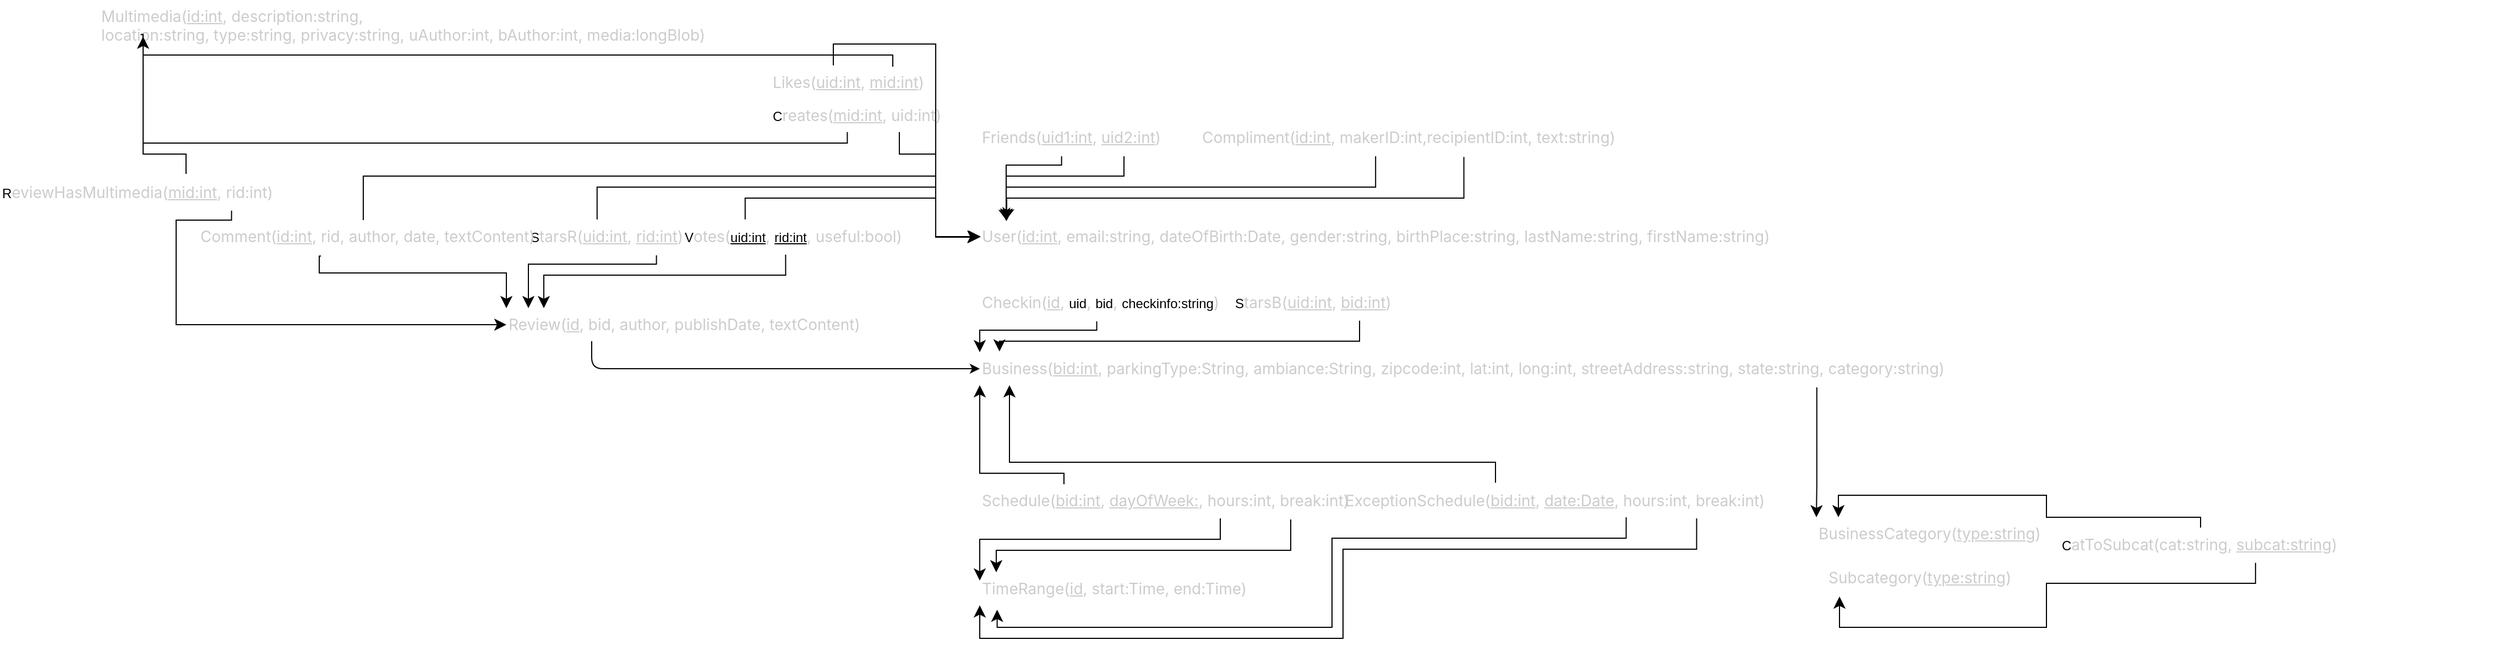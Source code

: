 <mxfile>
    <diagram name="Page-1" id="iPtElRWPh3RuLjCkUGT1">
        <mxGraphModel dx="1250" dy="1292" grid="1" gridSize="10" guides="1" tooltips="1" connect="1" arrows="1" fold="1" page="1" pageScale="1" pageWidth="850" pageHeight="1100" math="0" shadow="0">
            <root>
                <mxCell id="0"/>
                <mxCell id="1" parent="0"/>
                <mxCell id="278" value="&lt;div style=&quot;&quot;&gt;&lt;span style=&quot;background-color: initial; color: rgb(204, 204, 204); font-family: -apple-system, BlinkMacSystemFont, &amp;quot;Segoe WPC&amp;quot;, &amp;quot;Segoe UI&amp;quot;, system-ui, Ubuntu, &amp;quot;Droid Sans&amp;quot;, sans-serif; font-size: 14px;&quot;&gt;Compliment(&lt;/span&gt;&lt;u style=&quot;background-color: initial; color: rgb(204, 204, 204); font-family: -apple-system, BlinkMacSystemFont, &amp;quot;Segoe WPC&amp;quot;, &amp;quot;Segoe UI&amp;quot;, system-ui, Ubuntu, &amp;quot;Droid Sans&amp;quot;, sans-serif; font-size: 14px;&quot;&gt;id:int&lt;/u&gt;&lt;span style=&quot;background-color: initial; color: rgb(204, 204, 204); font-family: -apple-system, BlinkMacSystemFont, &amp;quot;Segoe WPC&amp;quot;, &amp;quot;Segoe UI&amp;quot;, system-ui, Ubuntu, &amp;quot;Droid Sans&amp;quot;, sans-serif; font-size: 14px;&quot;&gt;,&amp;nbsp;makerID:int,recipientID:int,&amp;nbsp;text:string)&lt;/span&gt;&lt;/div&gt;" style="text;html=1;align=left;verticalAlign=middle;resizable=0;points=[];autosize=1;strokeColor=none;fillColor=none;" parent="1" vertex="1">
                    <mxGeometry x="280" width="380" height="30" as="geometry"/>
                </mxCell>
                <mxCell id="282" value="&lt;span style=&quot;color: rgb(204, 204, 204); font-family: -apple-system, BlinkMacSystemFont, &amp;quot;Segoe WPC&amp;quot;, &amp;quot;Segoe UI&amp;quot;, system-ui, Ubuntu, &amp;quot;Droid Sans&amp;quot;, sans-serif; font-size: 14px;&quot;&gt;Friends(&lt;/span&gt;&lt;u style=&quot;color: rgb(204, 204, 204); font-family: -apple-system, BlinkMacSystemFont, &amp;quot;Segoe WPC&amp;quot;, &amp;quot;Segoe UI&amp;quot;, system-ui, Ubuntu, &amp;quot;Droid Sans&amp;quot;, sans-serif; font-size: 14px;&quot;&gt;uid1:int&lt;/u&gt;&lt;span style=&quot;color: rgb(204, 204, 204); font-family: -apple-system, BlinkMacSystemFont, &amp;quot;Segoe WPC&amp;quot;, &amp;quot;Segoe UI&amp;quot;, system-ui, Ubuntu, &amp;quot;Droid Sans&amp;quot;, sans-serif; font-size: 14px;&quot;&gt;,&amp;nbsp;&lt;/span&gt;&lt;u style=&quot;color: rgb(204, 204, 204); font-family: -apple-system, BlinkMacSystemFont, &amp;quot;Segoe WPC&amp;quot;, &amp;quot;Segoe UI&amp;quot;, system-ui, Ubuntu, &amp;quot;Droid Sans&amp;quot;, sans-serif; font-size: 14px;&quot;&gt;uid2:int&lt;/u&gt;&lt;span style=&quot;color: rgb(204, 204, 204); font-family: -apple-system, BlinkMacSystemFont, &amp;quot;Segoe WPC&amp;quot;, &amp;quot;Segoe UI&amp;quot;, system-ui, Ubuntu, &amp;quot;Droid Sans&amp;quot;, sans-serif; font-size: 14px;&quot;&gt;)&lt;/span&gt;" style="text;html=1;align=left;verticalAlign=middle;resizable=0;points=[];autosize=1;strokeColor=none;fillColor=none;" vertex="1" parent="1">
                    <mxGeometry x="80" width="180" height="30" as="geometry"/>
                </mxCell>
                <mxCell id="283" value="C&lt;span style=&quot;color: rgb(204, 204, 204); font-family: -apple-system, BlinkMacSystemFont, &amp;quot;Segoe WPC&amp;quot;, &amp;quot;Segoe UI&amp;quot;, system-ui, Ubuntu, &amp;quot;Droid Sans&amp;quot;, sans-serif; font-size: 14px;&quot;&gt;reates(&lt;/span&gt;&lt;u style=&quot;color: rgb(204, 204, 204); font-family: -apple-system, BlinkMacSystemFont, &amp;quot;Segoe WPC&amp;quot;, &amp;quot;Segoe UI&amp;quot;, system-ui, Ubuntu, &amp;quot;Droid Sans&amp;quot;, sans-serif; font-size: 14px;&quot;&gt;mid:int&lt;/u&gt;&lt;span style=&quot;color: rgb(204, 204, 204); font-family: -apple-system, BlinkMacSystemFont, &amp;quot;Segoe WPC&amp;quot;, &amp;quot;Segoe UI&amp;quot;, system-ui, Ubuntu, &amp;quot;Droid Sans&amp;quot;, sans-serif; font-size: 14px;&quot;&gt;,&amp;nbsp;uid:int)&lt;/span&gt;" style="text;html=1;align=left;verticalAlign=middle;resizable=0;points=[];autosize=1;strokeColor=none;fillColor=none;" vertex="1" parent="1">
                    <mxGeometry x="-110" y="-20" width="170" height="30" as="geometry"/>
                </mxCell>
                <mxCell id="284" value="C&lt;span style=&quot;color: rgb(204, 204, 204); font-family: -apple-system, BlinkMacSystemFont, &amp;quot;Segoe WPC&amp;quot;, &amp;quot;Segoe UI&amp;quot;, system-ui, Ubuntu, &amp;quot;Droid Sans&amp;quot;, sans-serif; font-size: 14px;&quot;&gt;atToSubcat(cat:string,&amp;nbsp;&lt;/span&gt;&lt;u style=&quot;color: rgb(204, 204, 204); font-family: -apple-system, BlinkMacSystemFont, &amp;quot;Segoe WPC&amp;quot;, &amp;quot;Segoe UI&amp;quot;, system-ui, Ubuntu, &amp;quot;Droid Sans&amp;quot;, sans-serif; font-size: 14px;&quot;&gt;subcat:string&lt;/u&gt;&lt;span style=&quot;color: rgb(204, 204, 204); font-family: -apple-system, BlinkMacSystemFont, &amp;quot;Segoe WPC&amp;quot;, &amp;quot;Segoe UI&amp;quot;, system-ui, Ubuntu, &amp;quot;Droid Sans&amp;quot;, sans-serif; font-size: 14px;&quot;&gt;)&lt;br&gt;&lt;/span&gt;" style="text;html=1;align=left;verticalAlign=middle;resizable=0;points=[];autosize=1;strokeColor=none;fillColor=none;" vertex="1" parent="1">
                    <mxGeometry x="1061" y="370" width="260" height="30" as="geometry"/>
                </mxCell>
                <mxCell id="285" value="S&lt;span style=&quot;color: rgb(204, 204, 204); font-family: -apple-system, BlinkMacSystemFont, &amp;quot;Segoe WPC&amp;quot;, &amp;quot;Segoe UI&amp;quot;, system-ui, Ubuntu, &amp;quot;Droid Sans&amp;quot;, sans-serif; font-size: 14px;&quot;&gt;tarsB(&lt;/span&gt;&lt;u style=&quot;color: rgb(204, 204, 204); font-family: -apple-system, BlinkMacSystemFont, &amp;quot;Segoe WPC&amp;quot;, &amp;quot;Segoe UI&amp;quot;, system-ui, Ubuntu, &amp;quot;Droid Sans&amp;quot;, sans-serif; font-size: 14px;&quot;&gt;uid:int&lt;/u&gt;&lt;span style=&quot;color: rgb(204, 204, 204); font-family: -apple-system, BlinkMacSystemFont, &amp;quot;Segoe WPC&amp;quot;, &amp;quot;Segoe UI&amp;quot;, system-ui, Ubuntu, &amp;quot;Droid Sans&amp;quot;, sans-serif; font-size: 14px;&quot;&gt;,&amp;nbsp;&lt;/span&gt;&lt;u style=&quot;color: rgb(204, 204, 204); font-family: -apple-system, BlinkMacSystemFont, &amp;quot;Segoe WPC&amp;quot;, &amp;quot;Segoe UI&amp;quot;, system-ui, Ubuntu, &amp;quot;Droid Sans&amp;quot;, sans-serif; font-size: 14px;&quot;&gt;bid:int&lt;/u&gt;&lt;span style=&quot;color: rgb(204, 204, 204); font-family: -apple-system, BlinkMacSystemFont, &amp;quot;Segoe WPC&amp;quot;, &amp;quot;Segoe UI&amp;quot;, system-ui, Ubuntu, &amp;quot;Droid Sans&amp;quot;, sans-serif; font-size: 14px;&quot;&gt;)&lt;/span&gt;" style="text;html=1;align=left;verticalAlign=middle;resizable=0;points=[];autosize=1;strokeColor=none;fillColor=none;" vertex="1" parent="1">
                    <mxGeometry x="310" y="150" width="160" height="30" as="geometry"/>
                </mxCell>
                <mxCell id="287" value="S&lt;span style=&quot;color: rgb(204, 204, 204); font-family: -apple-system, BlinkMacSystemFont, &amp;quot;Segoe WPC&amp;quot;, &amp;quot;Segoe UI&amp;quot;, system-ui, Ubuntu, &amp;quot;Droid Sans&amp;quot;, sans-serif; font-size: 14px;&quot;&gt;tarsR(&lt;/span&gt;&lt;u style=&quot;color: rgb(204, 204, 204); font-family: -apple-system, BlinkMacSystemFont, &amp;quot;Segoe WPC&amp;quot;, &amp;quot;Segoe UI&amp;quot;, system-ui, Ubuntu, &amp;quot;Droid Sans&amp;quot;, sans-serif; font-size: 14px;&quot;&gt;uid:int&lt;/u&gt;&lt;span style=&quot;color: rgb(204, 204, 204); font-family: -apple-system, BlinkMacSystemFont, &amp;quot;Segoe WPC&amp;quot;, &amp;quot;Segoe UI&amp;quot;, system-ui, Ubuntu, &amp;quot;Droid Sans&amp;quot;, sans-serif; font-size: 14px;&quot;&gt;,&amp;nbsp;&lt;/span&gt;&lt;u style=&quot;color: rgb(204, 204, 204); font-family: -apple-system, BlinkMacSystemFont, &amp;quot;Segoe WPC&amp;quot;, &amp;quot;Segoe UI&amp;quot;, system-ui, Ubuntu, &amp;quot;Droid Sans&amp;quot;, sans-serif; font-size: 14px;&quot;&gt;rid:int&lt;/u&gt;&lt;span style=&quot;color: rgb(204, 204, 204); font-family: -apple-system, BlinkMacSystemFont, &amp;quot;Segoe WPC&amp;quot;, &amp;quot;Segoe UI&amp;quot;, system-ui, Ubuntu, &amp;quot;Droid Sans&amp;quot;, sans-serif; font-size: 14px;&quot;&gt;)&lt;/span&gt;" style="text;html=1;align=left;verticalAlign=middle;resizable=0;points=[];autosize=1;strokeColor=none;fillColor=none;" vertex="1" parent="1">
                    <mxGeometry x="-330" y="90" width="160" height="30" as="geometry"/>
                </mxCell>
                <mxCell id="288" value="&lt;span style=&quot;color: rgb(204, 204, 204); font-family: -apple-system, BlinkMacSystemFont, &amp;quot;Segoe WPC&amp;quot;, &amp;quot;Segoe UI&amp;quot;, system-ui, Ubuntu, &amp;quot;Droid Sans&amp;quot;, sans-serif; font-size: 14px;&quot;&gt;Likes(&lt;/span&gt;&lt;u style=&quot;color: rgb(204, 204, 204); font-family: -apple-system, BlinkMacSystemFont, &amp;quot;Segoe WPC&amp;quot;, &amp;quot;Segoe UI&amp;quot;, system-ui, Ubuntu, &amp;quot;Droid Sans&amp;quot;, sans-serif; font-size: 14px;&quot;&gt;uid:int&lt;/u&gt;&lt;span style=&quot;color: rgb(204, 204, 204); font-family: -apple-system, BlinkMacSystemFont, &amp;quot;Segoe WPC&amp;quot;, &amp;quot;Segoe UI&amp;quot;, system-ui, Ubuntu, &amp;quot;Droid Sans&amp;quot;, sans-serif; font-size: 14px;&quot;&gt;,&amp;nbsp;&lt;/span&gt;&lt;u style=&quot;color: rgb(204, 204, 204); font-family: -apple-system, BlinkMacSystemFont, &amp;quot;Segoe WPC&amp;quot;, &amp;quot;Segoe UI&amp;quot;, system-ui, Ubuntu, &amp;quot;Droid Sans&amp;quot;, sans-serif; font-size: 14px;&quot;&gt;mid:int&lt;/u&gt;&lt;span style=&quot;color: rgb(204, 204, 204); font-family: -apple-system, BlinkMacSystemFont, &amp;quot;Segoe WPC&amp;quot;, &amp;quot;Segoe UI&amp;quot;, system-ui, Ubuntu, &amp;quot;Droid Sans&amp;quot;, sans-serif; font-size: 14px;&quot;&gt;)&lt;/span&gt;" style="text;html=1;align=left;verticalAlign=middle;resizable=0;points=[];autosize=1;strokeColor=none;fillColor=none;" vertex="1" parent="1">
                    <mxGeometry x="-110" y="-50" width="150" height="30" as="geometry"/>
                </mxCell>
                <mxCell id="291" value="R&lt;span style=&quot;color: rgb(204, 204, 204); font-family: -apple-system, BlinkMacSystemFont, &amp;quot;Segoe WPC&amp;quot;, &amp;quot;Segoe UI&amp;quot;, system-ui, Ubuntu, &amp;quot;Droid Sans&amp;quot;, sans-serif; font-size: 14px;&quot;&gt;eviewHasMultimedia(&lt;/span&gt;&lt;u style=&quot;color: rgb(204, 204, 204); font-family: -apple-system, BlinkMacSystemFont, &amp;quot;Segoe WPC&amp;quot;, &amp;quot;Segoe UI&amp;quot;, system-ui, Ubuntu, &amp;quot;Droid Sans&amp;quot;, sans-serif; font-size: 14px;&quot;&gt;mid:int&lt;/u&gt;&lt;span style=&quot;color: rgb(204, 204, 204); font-family: -apple-system, BlinkMacSystemFont, &amp;quot;Segoe WPC&amp;quot;, &amp;quot;Segoe UI&amp;quot;, system-ui, Ubuntu, &amp;quot;Droid Sans&amp;quot;, sans-serif; font-size: 14px;&quot;&gt;,&amp;nbsp;rid:int)&lt;/span&gt;" style="text;html=1;align=left;verticalAlign=middle;resizable=0;points=[];autosize=1;strokeColor=none;fillColor=none;" vertex="1" parent="1">
                    <mxGeometry x="-810" y="50" width="260" height="30" as="geometry"/>
                </mxCell>
                <mxCell id="292" value="&lt;span style=&quot;color: rgb(204, 204, 204); font-family: -apple-system, BlinkMacSystemFont, &amp;quot;Segoe WPC&amp;quot;, &amp;quot;Segoe UI&amp;quot;, system-ui, Ubuntu, &amp;quot;Droid Sans&amp;quot;, sans-serif; font-size: 14px;&quot;&gt;Checkin(&lt;/span&gt;&lt;u style=&quot;color: rgb(204, 204, 204); font-family: -apple-system, BlinkMacSystemFont, &amp;quot;Segoe WPC&amp;quot;, &amp;quot;Segoe UI&amp;quot;, system-ui, Ubuntu, &amp;quot;Droid Sans&amp;quot;, sans-serif; font-size: 14px;&quot;&gt;id&lt;/u&gt;&lt;span style=&quot;color: rgb(204, 204, 204); font-family: -apple-system, BlinkMacSystemFont, &amp;quot;Segoe WPC&amp;quot;, &amp;quot;Segoe UI&amp;quot;, system-ui, Ubuntu, &amp;quot;Droid Sans&amp;quot;, sans-serif; font-size: 14px;&quot;&gt;,&amp;nbsp;&lt;/span&gt;uid&lt;span style=&quot;color: rgb(204, 204, 204); font-family: -apple-system, BlinkMacSystemFont, &amp;quot;Segoe WPC&amp;quot;, &amp;quot;Segoe UI&amp;quot;, system-ui, Ubuntu, &amp;quot;Droid Sans&amp;quot;, sans-serif; font-size: 14px;&quot;&gt;,&amp;nbsp;&lt;/span&gt;bid&lt;span style=&quot;color: rgb(204, 204, 204); font-family: -apple-system, BlinkMacSystemFont, &amp;quot;Segoe WPC&amp;quot;, &amp;quot;Segoe UI&amp;quot;, system-ui, Ubuntu, &amp;quot;Droid Sans&amp;quot;, sans-serif; font-size: 14px;&quot;&gt;,&amp;nbsp;&lt;/span&gt;checkinfo:string&lt;span style=&quot;color: rgb(204, 204, 204); font-family: -apple-system, BlinkMacSystemFont, &amp;quot;Segoe WPC&amp;quot;, &amp;quot;Segoe UI&amp;quot;, system-ui, Ubuntu, &amp;quot;Droid Sans&amp;quot;, sans-serif; font-size: 14px;&quot;&gt;)&lt;/span&gt;" style="text;html=1;align=left;verticalAlign=middle;resizable=0;points=[];autosize=1;strokeColor=none;fillColor=none;" vertex="1" parent="1">
                    <mxGeometry x="80" y="150" width="230" height="30" as="geometry"/>
                </mxCell>
                <mxCell id="293" value="V&lt;span style=&quot;color: rgb(204, 204, 204); font-family: -apple-system, BlinkMacSystemFont, &amp;quot;Segoe WPC&amp;quot;, &amp;quot;Segoe UI&amp;quot;, system-ui, Ubuntu, &amp;quot;Droid Sans&amp;quot;, sans-serif; font-size: 14px;&quot;&gt;otes(&lt;/span&gt;&lt;u&gt;uid:int&lt;/u&gt;&lt;span style=&quot;color: rgb(204, 204, 204); font-family: -apple-system, BlinkMacSystemFont, &amp;quot;Segoe WPC&amp;quot;, &amp;quot;Segoe UI&amp;quot;, system-ui, Ubuntu, &amp;quot;Droid Sans&amp;quot;, sans-serif; font-size: 14px;&quot;&gt;,&amp;nbsp;&lt;/span&gt;&lt;u&gt;rid:int&lt;/u&gt;&lt;span style=&quot;color: rgb(204, 204, 204); font-family: -apple-system, BlinkMacSystemFont, &amp;quot;Segoe WPC&amp;quot;, &amp;quot;Segoe UI&amp;quot;, system-ui, Ubuntu, &amp;quot;Droid Sans&amp;quot;, sans-serif; font-size: 14px;&quot;&gt;, useful:bool)&lt;/span&gt;" style="text;html=1;align=left;verticalAlign=middle;resizable=0;points=[];autosize=1;strokeColor=none;fillColor=none;" vertex="1" parent="1">
                    <mxGeometry x="-190" y="90" width="210" height="30" as="geometry"/>
                </mxCell>
                <mxCell id="294" value="&lt;span style=&quot;border-color: rgb(0, 0, 0); font-style: normal; font-variant-ligatures: normal; font-variant-caps: normal; font-weight: 400; letter-spacing: normal; orphans: 2; text-indent: 0px; text-transform: none; widows: 2; word-spacing: 0px; -webkit-text-stroke-width: 0px; background-color: initial; text-decoration-thickness: initial; text-decoration-style: initial; text-decoration-color: initial; color: rgb(204, 204, 204); font-family: -apple-system, BlinkMacSystemFont, &amp;quot;Segoe WPC&amp;quot;, &amp;quot;Segoe UI&amp;quot;, system-ui, Ubuntu, &amp;quot;Droid Sans&amp;quot;, sans-serif; font-size: 14px;&quot;&gt;User(&lt;/span&gt;&lt;u style=&quot;border-color: rgb(0, 0, 0); font-style: normal; font-variant-ligatures: normal; font-variant-caps: normal; font-weight: 400; letter-spacing: normal; orphans: 2; text-indent: 0px; text-transform: none; widows: 2; word-spacing: 0px; -webkit-text-stroke-width: 0px; background-color: initial; color: rgb(204, 204, 204); font-family: -apple-system, BlinkMacSystemFont, &amp;quot;Segoe WPC&amp;quot;, &amp;quot;Segoe UI&amp;quot;, system-ui, Ubuntu, &amp;quot;Droid Sans&amp;quot;, sans-serif; font-size: 14px;&quot;&gt;id:int&lt;/u&gt;&lt;span style=&quot;border-color: rgb(0, 0, 0); font-style: normal; font-variant-ligatures: normal; font-variant-caps: normal; font-weight: 400; letter-spacing: normal; orphans: 2; text-indent: 0px; text-transform: none; widows: 2; word-spacing: 0px; -webkit-text-stroke-width: 0px; background-color: initial; text-decoration-thickness: initial; text-decoration-style: initial; text-decoration-color: initial; color: rgb(204, 204, 204); font-family: -apple-system, BlinkMacSystemFont, &amp;quot;Segoe WPC&amp;quot;, &amp;quot;Segoe UI&amp;quot;, system-ui, Ubuntu, &amp;quot;Droid Sans&amp;quot;, sans-serif; font-size: 14px;&quot;&gt;,&amp;nbsp;email:string,&amp;nbsp;dateOfBirth:Date,&amp;nbsp;gender:string,&amp;nbsp;birthPlace:string,&amp;nbsp;lastName:string,&amp;nbsp;firstName:string)&lt;/span&gt;" style="text;whiteSpace=wrap;html=1;align=left;" vertex="1" parent="1">
                    <mxGeometry x="80" y="90" width="680" height="30" as="geometry"/>
                </mxCell>
                <mxCell id="295" value="&lt;span style=&quot;border-color: rgb(0, 0, 0); color: rgb(204, 204, 204); font-family: -apple-system, BlinkMacSystemFont, &amp;quot;Segoe WPC&amp;quot;, &amp;quot;Segoe UI&amp;quot;, system-ui, Ubuntu, &amp;quot;Droid Sans&amp;quot;, sans-serif; font-size: 14px; font-style: normal; font-variant-ligatures: normal; font-variant-caps: normal; font-weight: 400; letter-spacing: normal; orphans: 2; text-indent: 0px; text-transform: none; widows: 2; word-spacing: 0px; -webkit-text-stroke-width: 0px; background-color: initial; text-decoration-thickness: initial; text-decoration-style: initial; text-decoration-color: initial;&quot;&gt;Comment(&lt;/span&gt;&lt;u style=&quot;border-color: rgb(0, 0, 0); color: rgb(204, 204, 204); font-family: -apple-system, BlinkMacSystemFont, &amp;quot;Segoe WPC&amp;quot;, &amp;quot;Segoe UI&amp;quot;, system-ui, Ubuntu, &amp;quot;Droid Sans&amp;quot;, sans-serif; font-size: 14px; font-style: normal; font-variant-ligatures: normal; font-variant-caps: normal; font-weight: 400; letter-spacing: normal; orphans: 2; text-indent: 0px; text-transform: none; widows: 2; word-spacing: 0px; -webkit-text-stroke-width: 0px; background-color: initial;&quot;&gt;id:int&lt;/u&gt;&lt;span style=&quot;border-color: rgb(0, 0, 0); color: rgb(204, 204, 204); font-family: -apple-system, BlinkMacSystemFont, &amp;quot;Segoe WPC&amp;quot;, &amp;quot;Segoe UI&amp;quot;, system-ui, Ubuntu, &amp;quot;Droid Sans&amp;quot;, sans-serif; font-size: 14px; font-style: normal; font-variant-ligatures: normal; font-variant-caps: normal; font-weight: 400; letter-spacing: normal; orphans: 2; text-indent: 0px; text-transform: none; widows: 2; word-spacing: 0px; -webkit-text-stroke-width: 0px; background-color: initial; text-decoration-thickness: initial; text-decoration-style: initial; text-decoration-color: initial;&quot;&gt;,&amp;nbsp;rid,&amp;nbsp;author,&amp;nbsp;date,&amp;nbsp;textContent)&lt;/span&gt;" style="text;whiteSpace=wrap;html=1;align=left;" vertex="1" parent="1">
                    <mxGeometry x="-630" y="90" width="310" height="30" as="geometry"/>
                </mxCell>
                <mxCell id="324" style="edgeStyle=orthogonalEdgeStyle;html=1;exitX=0.25;exitY=1;exitDx=0;exitDy=0;entryX=0;entryY=0.5;entryDx=0;entryDy=0;" edge="1" parent="1" source="296" target="302">
                    <mxGeometry relative="1" as="geometry"/>
                </mxCell>
                <mxCell id="296" value="&lt;span style=&quot;border-color: rgb(0, 0, 0); color: rgb(204, 204, 204); font-family: -apple-system, BlinkMacSystemFont, &amp;quot;Segoe WPC&amp;quot;, &amp;quot;Segoe UI&amp;quot;, system-ui, Ubuntu, &amp;quot;Droid Sans&amp;quot;, sans-serif; font-size: 14px; background-color: initial;&quot;&gt;&lt;div style=&quot;border-color: rgb(0, 0, 0);&quot;&gt;&lt;span style=&quot;border-color: rgb(0, 0, 0); background-color: initial;&quot;&gt;Review(&lt;/span&gt;&lt;u style=&quot;border-color: rgb(0, 0, 0); background-color: initial;&quot;&gt;id&lt;/u&gt;&lt;span style=&quot;border-color: rgb(0, 0, 0); background-color: initial;&quot;&gt;,&amp;nbsp;bid,&amp;nbsp;author,&amp;nbsp;publishDate,&amp;nbsp;textContent)&lt;/span&gt;&lt;/div&gt;&lt;/span&gt;&lt;span style=&quot;border-color: rgb(0, 0, 0); color: rgb(204, 204, 204); font-family: -apple-system, BlinkMacSystemFont, &amp;quot;Segoe WPC&amp;quot;, &amp;quot;Segoe UI&amp;quot;, system-ui, Ubuntu, &amp;quot;Droid Sans&amp;quot;, sans-serif; font-size: 14px; background-color: initial;&quot;&gt;&lt;div style=&quot;border-color: rgb(0, 0, 0);&quot;&gt;&lt;br style=&quot;border-color: rgb(0, 0, 0); color: rgb(204, 204, 204); font-family: -apple-system, BlinkMacSystemFont, &amp;quot;Segoe WPC&amp;quot;, &amp;quot;Segoe UI&amp;quot;, system-ui, Ubuntu, &amp;quot;Droid Sans&amp;quot;, sans-serif; font-size: 14px; font-style: normal; font-variant-ligatures: normal; font-variant-caps: normal; font-weight: 400; letter-spacing: normal; orphans: 2; text-indent: 0px; text-transform: none; widows: 2; word-spacing: 0px; -webkit-text-stroke-width: 0px; background-color: rgb(42, 37, 47); text-decoration-thickness: initial; text-decoration-style: initial; text-decoration-color: initial;&quot;&gt;&lt;/div&gt;&lt;/span&gt;" style="text;whiteSpace=wrap;html=1;align=left;" vertex="1" parent="1">
                    <mxGeometry x="-350" y="170" width="310" height="30" as="geometry"/>
                </mxCell>
                <mxCell id="297" value="&lt;span style=&quot;border-color: rgb(0, 0, 0); color: rgb(204, 204, 204); font-family: -apple-system, BlinkMacSystemFont, &amp;quot;Segoe WPC&amp;quot;, &amp;quot;Segoe UI&amp;quot;, system-ui, Ubuntu, &amp;quot;Droid Sans&amp;quot;, sans-serif; font-size: 14px; background-color: initial;&quot;&gt;&lt;div style=&quot;border-color: rgb(0, 0, 0);&quot;&gt;&lt;span style=&quot;border-color: rgb(0, 0, 0); background-color: initial;&quot;&gt;TimeRange(&lt;/span&gt;&lt;u style=&quot;border-color: rgb(0, 0, 0); background-color: initial;&quot;&gt;id&lt;/u&gt;&lt;span style=&quot;border-color: rgb(0, 0, 0); background-color: initial;&quot;&gt;,&amp;nbsp;start:Time,&amp;nbsp;end:Time)&lt;/span&gt;&lt;/div&gt;&lt;/span&gt;" style="text;whiteSpace=wrap;html=1;align=left;" vertex="1" parent="1">
                    <mxGeometry x="80" y="410" width="510" height="30" as="geometry"/>
                </mxCell>
                <mxCell id="298" value="&lt;span style=&quot;border-color: rgb(0, 0, 0); color: rgb(204, 204, 204); font-family: -apple-system, BlinkMacSystemFont, &amp;quot;Segoe WPC&amp;quot;, &amp;quot;Segoe UI&amp;quot;, system-ui, Ubuntu, &amp;quot;Droid Sans&amp;quot;, sans-serif; font-size: 14px; background-color: initial;&quot;&gt;&lt;div style=&quot;border-color: rgb(0, 0, 0);&quot;&gt;&lt;span style=&quot;border-color: rgb(0, 0, 0); background-color: initial;&quot;&gt;ExceptionSchedule(&lt;/span&gt;&lt;u style=&quot;border-color: rgb(0, 0, 0); background-color: initial;&quot;&gt;bid:int&lt;/u&gt;&lt;span style=&quot;border-color: rgb(0, 0, 0); background-color: initial;&quot;&gt;,&amp;nbsp;&lt;/span&gt;&lt;u style=&quot;border-color: rgb(0, 0, 0); background-color: initial;&quot;&gt;date:Date&lt;/u&gt;&lt;span style=&quot;border-color: rgb(0, 0, 0); background-color: initial;&quot;&gt;,&amp;nbsp;hours:int,&amp;nbsp;break:int)&lt;/span&gt;&lt;/div&gt;&lt;/span&gt;&lt;span style=&quot;border-color: rgb(0, 0, 0); color: rgb(204, 204, 204); font-family: -apple-system, BlinkMacSystemFont, &amp;quot;Segoe WPC&amp;quot;, &amp;quot;Segoe UI&amp;quot;, system-ui, Ubuntu, &amp;quot;Droid Sans&amp;quot;, sans-serif; font-size: 14px; background-color: initial;&quot;&gt;&lt;div style=&quot;border-color: rgb(0, 0, 0);&quot;&gt;&lt;br style=&quot;border-color: rgb(0, 0, 0); color: rgb(204, 204, 204); font-family: -apple-system, BlinkMacSystemFont, &amp;quot;Segoe WPC&amp;quot;, &amp;quot;Segoe UI&amp;quot;, system-ui, Ubuntu, &amp;quot;Droid Sans&amp;quot;, sans-serif; font-size: 14px; font-style: normal; font-variant-ligatures: normal; font-variant-caps: normal; font-weight: 400; letter-spacing: normal; orphans: 2; text-indent: 0px; text-transform: none; widows: 2; word-spacing: 0px; -webkit-text-stroke-width: 0px; background-color: rgb(42, 37, 47); text-decoration-thickness: initial; text-decoration-style: initial; text-decoration-color: initial;&quot;&gt;&lt;/div&gt;&lt;/span&gt;" style="text;whiteSpace=wrap;html=1;align=left;" vertex="1" parent="1">
                    <mxGeometry x="410" y="330" width="360" height="30" as="geometry"/>
                </mxCell>
                <mxCell id="299" value="&lt;span style=&quot;border-color: rgb(0, 0, 0); color: rgb(204, 204, 204); font-family: -apple-system, BlinkMacSystemFont, &amp;quot;Segoe WPC&amp;quot;, &amp;quot;Segoe UI&amp;quot;, system-ui, Ubuntu, &amp;quot;Droid Sans&amp;quot;, sans-serif; font-size: 14px; background-color: initial;&quot;&gt;&lt;div style=&quot;border-color: rgb(0, 0, 0);&quot;&gt;&lt;span style=&quot;border-color: rgb(0, 0, 0); background-color: initial;&quot;&gt;Schedule(&lt;/span&gt;&lt;u style=&quot;border-color: rgb(0, 0, 0); background-color: initial;&quot;&gt;bid:int&lt;/u&gt;&lt;span style=&quot;border-color: rgb(0, 0, 0); background-color: initial;&quot;&gt;,&amp;nbsp;&lt;/span&gt;&lt;u style=&quot;border-color: rgb(0, 0, 0); background-color: initial;&quot;&gt;dayOfWeek:&lt;/u&gt;&lt;span style=&quot;border-color: rgb(0, 0, 0); background-color: initial;&quot;&gt;,&amp;nbsp;hours:int,&amp;nbsp;break:int)&lt;/span&gt;&lt;/div&gt;&lt;/span&gt;&lt;span style=&quot;border-color: rgb(0, 0, 0); color: rgb(204, 204, 204); font-family: -apple-system, BlinkMacSystemFont, &amp;quot;Segoe WPC&amp;quot;, &amp;quot;Segoe UI&amp;quot;, system-ui, Ubuntu, &amp;quot;Droid Sans&amp;quot;, sans-serif; font-size: 14px; background-color: initial;&quot;&gt;&lt;div style=&quot;border-color: rgb(0, 0, 0);&quot;&gt;&lt;br style=&quot;border-color: rgb(0, 0, 0); color: rgb(204, 204, 204); font-family: -apple-system, BlinkMacSystemFont, &amp;quot;Segoe WPC&amp;quot;, &amp;quot;Segoe UI&amp;quot;, system-ui, Ubuntu, &amp;quot;Droid Sans&amp;quot;, sans-serif; font-size: 14px; font-style: normal; font-variant-ligatures: normal; font-variant-caps: normal; font-weight: 400; letter-spacing: normal; orphans: 2; text-indent: 0px; text-transform: none; widows: 2; word-spacing: 0px; -webkit-text-stroke-width: 0px; background-color: rgb(42, 37, 47); text-decoration-thickness: initial; text-decoration-style: initial; text-decoration-color: initial;&quot;&gt;&lt;/div&gt;&lt;/span&gt;" style="text;whiteSpace=wrap;html=1;align=left;" vertex="1" parent="1">
                    <mxGeometry x="80" y="330" width="500" height="30" as="geometry"/>
                </mxCell>
                <mxCell id="300" value="&lt;span style=&quot;border-color: rgb(0, 0, 0); color: rgb(204, 204, 204); font-family: -apple-system, BlinkMacSystemFont, &amp;quot;Segoe WPC&amp;quot;, &amp;quot;Segoe UI&amp;quot;, system-ui, Ubuntu, &amp;quot;Droid Sans&amp;quot;, sans-serif; font-size: 14px; background-color: initial;&quot;&gt;&lt;div style=&quot;border-color: rgb(0, 0, 0);&quot;&gt;&lt;span style=&quot;border-color: rgb(0, 0, 0); background-color: initial;&quot;&gt;Subcategory(&lt;/span&gt;&lt;u style=&quot;border-color: rgb(0, 0, 0); background-color: initial;&quot;&gt;type:string&lt;/u&gt;&lt;span style=&quot;border-color: rgb(0, 0, 0); background-color: initial;&quot;&gt;)&lt;/span&gt;&lt;/div&gt;&lt;/span&gt;&lt;span style=&quot;border-color: rgb(0, 0, 0); color: rgb(204, 204, 204); font-family: -apple-system, BlinkMacSystemFont, &amp;quot;Segoe WPC&amp;quot;, &amp;quot;Segoe UI&amp;quot;, system-ui, Ubuntu, &amp;quot;Droid Sans&amp;quot;, sans-serif; font-size: 14px; background-color: initial;&quot;&gt;&lt;div style=&quot;border-color: rgb(0, 0, 0);&quot;&gt;&lt;br style=&quot;border-color: rgb(0, 0, 0); color: rgb(204, 204, 204); font-family: -apple-system, BlinkMacSystemFont, &amp;quot;Segoe WPC&amp;quot;, &amp;quot;Segoe UI&amp;quot;, system-ui, Ubuntu, &amp;quot;Droid Sans&amp;quot;, sans-serif; font-size: 14px; font-style: normal; font-variant-ligatures: normal; font-variant-caps: normal; font-weight: 400; letter-spacing: normal; orphans: 2; text-indent: 0px; text-transform: none; widows: 2; word-spacing: 0px; -webkit-text-stroke-width: 0px; background-color: rgb(42, 37, 47); text-decoration-thickness: initial; text-decoration-style: initial; text-decoration-color: initial;&quot;&gt;&lt;/div&gt;&lt;/span&gt;" style="text;whiteSpace=wrap;html=1;align=left;" vertex="1" parent="1">
                    <mxGeometry x="849" y="400" width="160" height="30" as="geometry"/>
                </mxCell>
                <mxCell id="301" value="&lt;span style=&quot;border-color: rgb(0, 0, 0); color: rgb(204, 204, 204); font-family: -apple-system, BlinkMacSystemFont, &amp;quot;Segoe WPC&amp;quot;, &amp;quot;Segoe UI&amp;quot;, system-ui, Ubuntu, &amp;quot;Droid Sans&amp;quot;, sans-serif; font-size: 14px; background-color: initial;&quot;&gt;&lt;div style=&quot;border-color: rgb(0, 0, 0);&quot;&gt;&lt;span style=&quot;border-color: rgb(0, 0, 0); background-color: initial;&quot;&gt;BusinessCategory(&lt;/span&gt;&lt;u style=&quot;border-color: rgb(0, 0, 0); background-color: initial;&quot;&gt;type:string&lt;/u&gt;&lt;span style=&quot;border-color: rgb(0, 0, 0); background-color: initial;&quot;&gt;)&lt;/span&gt;&lt;/div&gt;&lt;/span&gt;&lt;span style=&quot;border-color: rgb(0, 0, 0); color: rgb(204, 204, 204); font-family: -apple-system, BlinkMacSystemFont, &amp;quot;Segoe WPC&amp;quot;, &amp;quot;Segoe UI&amp;quot;, system-ui, Ubuntu, &amp;quot;Droid Sans&amp;quot;, sans-serif; font-size: 14px; background-color: initial;&quot;&gt;&lt;div style=&quot;border-color: rgb(0, 0, 0);&quot;&gt;&lt;br style=&quot;border-color: rgb(0, 0, 0); color: rgb(204, 204, 204); font-family: -apple-system, BlinkMacSystemFont, &amp;quot;Segoe WPC&amp;quot;, &amp;quot;Segoe UI&amp;quot;, system-ui, Ubuntu, &amp;quot;Droid Sans&amp;quot;, sans-serif; font-size: 14px; font-style: normal; font-variant-ligatures: normal; font-variant-caps: normal; font-weight: 400; letter-spacing: normal; orphans: 2; text-indent: 0px; text-transform: none; widows: 2; word-spacing: 0px; -webkit-text-stroke-width: 0px; background-color: rgb(42, 37, 47); text-decoration-thickness: initial; text-decoration-style: initial; text-decoration-color: initial;&quot;&gt;&lt;/div&gt;&lt;/span&gt;" style="text;whiteSpace=wrap;html=1;align=left;" vertex="1" parent="1">
                    <mxGeometry x="840" y="360" width="200" height="30" as="geometry"/>
                </mxCell>
                <mxCell id="302" value="&lt;span style=&quot;border-color: rgb(0, 0, 0); color: rgb(204, 204, 204); font-family: -apple-system, BlinkMacSystemFont, &amp;quot;Segoe WPC&amp;quot;, &amp;quot;Segoe UI&amp;quot;, system-ui, Ubuntu, &amp;quot;Droid Sans&amp;quot;, sans-serif; font-size: 14px; background-color: initial;&quot;&gt;&lt;div style=&quot;border-color: rgb(0, 0, 0);&quot;&gt;&lt;span style=&quot;border-color: rgb(0, 0, 0); background-color: initial;&quot;&gt;Business(&lt;/span&gt;&lt;u style=&quot;border-color: rgb(0, 0, 0); background-color: initial;&quot;&gt;bid:int&lt;/u&gt;&lt;span style=&quot;border-color: rgb(0, 0, 0); background-color: initial;&quot;&gt;, parkingType:String, ambiance:String, zipcode:int,&amp;nbsp;lat:int,&amp;nbsp;long:int,&amp;nbsp;streetAddress:string, state:string,&amp;nbsp;category:string)&lt;/span&gt;&lt;/div&gt;&lt;/span&gt;&lt;span style=&quot;border-color: rgb(0, 0, 0); color: rgb(204, 204, 204); font-family: -apple-system, BlinkMacSystemFont, &amp;quot;Segoe WPC&amp;quot;, &amp;quot;Segoe UI&amp;quot;, system-ui, Ubuntu, &amp;quot;Droid Sans&amp;quot;, sans-serif; font-size: 14px; background-color: initial;&quot;&gt;&lt;div style=&quot;border-color: rgb(0, 0, 0);&quot;&gt;&lt;br style=&quot;border-color: rgb(0, 0, 0); color: rgb(204, 204, 204); font-family: -apple-system, BlinkMacSystemFont, &amp;quot;Segoe WPC&amp;quot;, &amp;quot;Segoe UI&amp;quot;, system-ui, Ubuntu, &amp;quot;Droid Sans&amp;quot;, sans-serif; font-size: 14px; font-style: normal; font-variant-ligatures: normal; font-variant-caps: normal; font-weight: 400; letter-spacing: normal; orphans: 2; text-indent: 0px; text-transform: none; widows: 2; word-spacing: 0px; -webkit-text-stroke-width: 0px; background-color: rgb(42, 37, 47); text-decoration-thickness: initial; text-decoration-style: initial; text-decoration-color: initial;&quot;&gt;&lt;/div&gt;&lt;/span&gt;" style="text;whiteSpace=wrap;html=1;align=left;" vertex="1" parent="1">
                    <mxGeometry x="80" y="210" width="1380" height="30" as="geometry"/>
                </mxCell>
                <mxCell id="303" value="&lt;span style=&quot;border-color: rgb(0, 0, 0); color: rgb(204, 204, 204); font-family: -apple-system, BlinkMacSystemFont, &amp;quot;Segoe WPC&amp;quot;, &amp;quot;Segoe UI&amp;quot;, system-ui, Ubuntu, &amp;quot;Droid Sans&amp;quot;, sans-serif; font-size: 14px; background-color: initial;&quot;&gt;&lt;div style=&quot;border-color: rgb(0, 0, 0);&quot;&gt;&lt;span style=&quot;border-color: rgb(0, 0, 0); background-color: initial;&quot;&gt;Multimedia(&lt;/span&gt;&lt;u style=&quot;border-color: rgb(0, 0, 0); background-color: initial;&quot;&gt;id:int&lt;/u&gt;&lt;span style=&quot;border-color: rgb(0, 0, 0); background-color: initial;&quot;&gt;, description:string, location:string,&amp;nbsp;type:string,&amp;nbsp;privacy:string,&amp;nbsp;uAuthor:int,&amp;nbsp;bAuthor:int,&amp;nbsp;media:longBlob)&lt;/span&gt;&lt;/div&gt;&lt;/span&gt;" style="text;whiteSpace=wrap;html=1;align=left;" vertex="1" parent="1">
                    <mxGeometry x="-720" y="-110" width="755" height="30" as="geometry"/>
                </mxCell>
                <mxCell id="305" value="" style="edgeStyle=segmentEdgeStyle;endArrow=classic;html=1;curved=0;rounded=0;endSize=8;startSize=8;sourcePerimeterSpacing=0;targetPerimeterSpacing=0;exitX=0.437;exitY=1.033;exitDx=0;exitDy=0;exitPerimeter=0;entryX=0;entryY=0.25;entryDx=0;entryDy=0;" edge="1" parent="1" source="299" target="297">
                    <mxGeometry width="100" relative="1" as="geometry">
                        <mxPoint x="-20" y="250" as="sourcePoint"/>
                        <mxPoint x="80" y="290" as="targetPoint"/>
                        <Array as="points">
                            <mxPoint x="299" y="380"/>
                            <mxPoint x="80" y="380"/>
                        </Array>
                    </mxGeometry>
                </mxCell>
                <mxCell id="306" value="" style="edgeStyle=segmentEdgeStyle;endArrow=classic;html=1;curved=0;rounded=0;endSize=8;startSize=8;sourcePerimeterSpacing=0;targetPerimeterSpacing=0;exitX=0.565;exitY=1.067;exitDx=0;exitDy=0;exitPerimeter=0;entryX=0.029;entryY=0;entryDx=0;entryDy=0;entryPerimeter=0;" edge="1" parent="1" source="299" target="297">
                    <mxGeometry width="100" relative="1" as="geometry">
                        <mxPoint x="308.5" y="370.99" as="sourcePoint"/>
                        <mxPoint x="90" y="387.5" as="targetPoint"/>
                        <Array as="points">
                            <mxPoint x="363" y="390"/>
                            <mxPoint x="95" y="390"/>
                            <mxPoint x="95" y="410"/>
                        </Array>
                    </mxGeometry>
                </mxCell>
                <mxCell id="307" value="" style="edgeStyle=segmentEdgeStyle;endArrow=classic;html=1;curved=0;rounded=0;endSize=8;startSize=8;sourcePerimeterSpacing=0;targetPerimeterSpacing=0;exitX=0.5;exitY=-0.022;exitDx=0;exitDy=0;exitPerimeter=0;entryX=0.1;entryY=0;entryDx=0;entryDy=0;entryPerimeter=0;" edge="1" parent="1" target="301">
                    <mxGeometry width="100" relative="1" as="geometry">
                        <mxPoint x="1189" y="369.34" as="sourcePoint"/>
                        <mxPoint x="939" y="290" as="targetPoint"/>
                        <Array as="points">
                            <mxPoint x="1189" y="360"/>
                            <mxPoint x="1049" y="360"/>
                            <mxPoint x="1049" y="340"/>
                            <mxPoint x="860" y="340"/>
                        </Array>
                    </mxGeometry>
                </mxCell>
                <mxCell id="308" value="" style="edgeStyle=segmentEdgeStyle;endArrow=classic;html=1;curved=0;rounded=0;endSize=8;startSize=8;sourcePerimeterSpacing=0;targetPerimeterSpacing=0;exitX=0.692;exitY=1.044;exitDx=0;exitDy=0;exitPerimeter=0;entryX=0.075;entryY=1.067;entryDx=0;entryDy=0;entryPerimeter=0;" edge="1" parent="1" target="300">
                    <mxGeometry width="100" relative="1" as="geometry">
                        <mxPoint x="1238.92" y="401.32" as="sourcePoint"/>
                        <mxPoint x="780" y="450" as="targetPoint"/>
                        <Array as="points">
                            <mxPoint x="1239" y="420"/>
                            <mxPoint x="1049" y="420"/>
                            <mxPoint x="1049" y="460"/>
                            <mxPoint x="861" y="460"/>
                        </Array>
                    </mxGeometry>
                </mxCell>
                <mxCell id="309" value="" style="edgeStyle=segmentEdgeStyle;endArrow=classic;html=1;curved=0;rounded=0;endSize=8;startSize=8;sourcePerimeterSpacing=0;targetPerimeterSpacing=0;entryX=0;entryY=0;entryDx=0;entryDy=0;exitX=0.551;exitY=1.067;exitDx=0;exitDy=0;exitPerimeter=0;" edge="1" parent="1" source="302" target="301">
                    <mxGeometry width="100" relative="1" as="geometry">
                        <mxPoint x="850" y="270" as="sourcePoint"/>
                        <mxPoint x="340" y="280" as="targetPoint"/>
                        <Array as="points">
                            <mxPoint x="840" y="330"/>
                            <mxPoint x="840" y="360"/>
                        </Array>
                    </mxGeometry>
                </mxCell>
                <mxCell id="310" value="" style="edgeStyle=segmentEdgeStyle;endArrow=classic;html=1;curved=0;rounded=0;endSize=8;startSize=8;sourcePerimeterSpacing=0;targetPerimeterSpacing=0;exitX=0.437;exitY=1.033;exitDx=0;exitDy=0;exitPerimeter=0;entryX=0.031;entryY=1.133;entryDx=0;entryDy=0;entryPerimeter=0;" edge="1" parent="1" target="297">
                    <mxGeometry width="100" relative="1" as="geometry">
                        <mxPoint x="667.23" y="360" as="sourcePoint"/>
                        <mxPoint x="80" y="450" as="targetPoint"/>
                        <Array as="points">
                            <mxPoint x="667" y="379"/>
                            <mxPoint x="400" y="379"/>
                            <mxPoint x="400" y="460"/>
                            <mxPoint x="96" y="460"/>
                        </Array>
                    </mxGeometry>
                </mxCell>
                <mxCell id="311" value="" style="edgeStyle=segmentEdgeStyle;endArrow=classic;html=1;curved=0;rounded=0;endSize=8;startSize=8;sourcePerimeterSpacing=0;targetPerimeterSpacing=0;exitX=0.565;exitY=1.067;exitDx=0;exitDy=0;exitPerimeter=0;entryX=0;entryY=1;entryDx=0;entryDy=0;" edge="1" parent="1" target="297">
                    <mxGeometry width="100" relative="1" as="geometry">
                        <mxPoint x="731.23" y="361.02" as="sourcePoint"/>
                        <mxPoint x="463.52" y="409.01" as="targetPoint"/>
                        <Array as="points">
                            <mxPoint x="731" y="389"/>
                            <mxPoint x="410" y="389"/>
                            <mxPoint x="410" y="470"/>
                            <mxPoint x="80" y="470"/>
                        </Array>
                    </mxGeometry>
                </mxCell>
                <mxCell id="315" value="" style="edgeStyle=segmentEdgeStyle;endArrow=classic;html=1;curved=0;rounded=0;endSize=8;startSize=8;sourcePerimeterSpacing=0;targetPerimeterSpacing=0;entryX=0;entryY=1;entryDx=0;entryDy=0;exitX=0.153;exitY=0;exitDx=0;exitDy=0;exitPerimeter=0;" edge="1" parent="1" source="299" target="302">
                    <mxGeometry width="100" relative="1" as="geometry">
                        <mxPoint x="590" y="290" as="sourcePoint"/>
                        <mxPoint x="50" y="270" as="targetPoint"/>
                        <Array as="points">
                            <mxPoint x="157" y="320"/>
                            <mxPoint x="80" y="320"/>
                        </Array>
                    </mxGeometry>
                </mxCell>
                <mxCell id="316" value="" style="edgeStyle=segmentEdgeStyle;endArrow=classic;html=1;curved=0;rounded=0;endSize=8;startSize=8;sourcePerimeterSpacing=0;targetPerimeterSpacing=0;entryX=0;entryY=1;entryDx=0;entryDy=0;exitX=0.937;exitY=-0.044;exitDx=0;exitDy=0;exitPerimeter=0;" edge="1" parent="1" source="299">
                    <mxGeometry width="100" relative="1" as="geometry">
                        <mxPoint x="183.5" y="330" as="sourcePoint"/>
                        <mxPoint x="107.0" y="240" as="targetPoint"/>
                        <Array as="points">
                            <mxPoint x="549" y="310"/>
                            <mxPoint x="107" y="310"/>
                        </Array>
                    </mxGeometry>
                </mxCell>
                <mxCell id="318" value="" style="edgeStyle=segmentEdgeStyle;endArrow=classic;html=1;curved=0;rounded=0;endSize=8;startSize=8;sourcePerimeterSpacing=0;targetPerimeterSpacing=0;entryX=0;entryY=0;entryDx=0;entryDy=0;exitX=0.462;exitY=1.067;exitDx=0;exitDy=0;exitPerimeter=0;" edge="1" parent="1" source="292" target="302">
                    <mxGeometry width="100" relative="1" as="geometry">
                        <mxPoint x="-30" y="175" as="sourcePoint"/>
                        <mxPoint x="70" y="215" as="targetPoint"/>
                        <Array as="points">
                            <mxPoint x="186" y="190"/>
                            <mxPoint x="80" y="190"/>
                        </Array>
                    </mxGeometry>
                </mxCell>
                <mxCell id="319" value="" style="edgeStyle=segmentEdgeStyle;endArrow=classic;html=1;curved=0;rounded=0;endSize=8;startSize=8;sourcePerimeterSpacing=0;targetPerimeterSpacing=0;entryX=0.013;entryY=-0.022;entryDx=0;entryDy=0;exitX=0.719;exitY=1.044;exitDx=0;exitDy=0;exitPerimeter=0;entryPerimeter=0;" edge="1" parent="1" source="285" target="302">
                    <mxGeometry width="100" relative="1" as="geometry">
                        <mxPoint x="316.26" y="182.01" as="sourcePoint"/>
                        <mxPoint x="210.0" y="210" as="targetPoint"/>
                        <Array as="points">
                            <mxPoint x="425" y="200"/>
                            <mxPoint x="98" y="200"/>
                        </Array>
                    </mxGeometry>
                </mxCell>
                <mxCell id="320" value="" style="edgeStyle=segmentEdgeStyle;endArrow=classic;html=1;curved=0;rounded=0;endSize=8;startSize=8;sourcePerimeterSpacing=0;targetPerimeterSpacing=0;exitX=0.413;exitY=1.067;exitDx=0;exitDy=0;exitPerimeter=0;entryX=0.036;entryY=0.022;entryDx=0;entryDy=0;entryPerimeter=0;" edge="1" parent="1" source="282" target="294">
                    <mxGeometry width="100" relative="1" as="geometry">
                        <mxPoint x="206.26" y="62.01" as="sourcePoint"/>
                        <mxPoint x="100" y="90" as="targetPoint"/>
                        <Array as="points">
                            <mxPoint x="154" y="40"/>
                            <mxPoint x="104" y="40"/>
                            <mxPoint x="104" y="91"/>
                        </Array>
                    </mxGeometry>
                </mxCell>
                <mxCell id="321" value="" style="edgeStyle=segmentEdgeStyle;endArrow=classic;html=1;curved=0;rounded=0;endSize=8;startSize=8;sourcePerimeterSpacing=0;targetPerimeterSpacing=0;exitX=0.728;exitY=1.067;exitDx=0;exitDy=0;exitPerimeter=0;entryX=0.035;entryY=0;entryDx=0;entryDy=0;entryPerimeter=0;" edge="1" parent="1" source="282" target="294">
                    <mxGeometry width="100" relative="1" as="geometry">
                        <mxPoint x="174.34" y="42.01" as="sourcePoint"/>
                        <mxPoint x="140" y="80" as="targetPoint"/>
                        <Array as="points">
                            <mxPoint x="211" y="50"/>
                            <mxPoint x="104" y="50"/>
                            <mxPoint x="104" y="89"/>
                        </Array>
                    </mxGeometry>
                </mxCell>
                <mxCell id="322" value="" style="edgeStyle=segmentEdgeStyle;endArrow=classic;html=1;curved=0;rounded=0;endSize=8;startSize=8;sourcePerimeterSpacing=0;targetPerimeterSpacing=0;exitX=0.42;exitY=1.067;exitDx=0;exitDy=0;exitPerimeter=0;entryX=0.036;entryY=0.017;entryDx=0;entryDy=0;entryPerimeter=0;" edge="1" parent="1" source="278" target="294">
                    <mxGeometry width="100" relative="1" as="geometry">
                        <mxPoint x="360" y="60" as="sourcePoint"/>
                        <mxPoint x="210" y="80" as="targetPoint"/>
                        <Array as="points">
                            <mxPoint x="440" y="60"/>
                            <mxPoint x="104" y="60"/>
                            <mxPoint x="104" y="88"/>
                            <mxPoint x="105" y="88"/>
                        </Array>
                    </mxGeometry>
                </mxCell>
                <mxCell id="323" value="" style="edgeStyle=segmentEdgeStyle;endArrow=classic;html=1;curved=0;rounded=0;endSize=8;startSize=8;sourcePerimeterSpacing=0;targetPerimeterSpacing=0;exitX=0.631;exitY=1.089;exitDx=0;exitDy=0;exitPerimeter=0;entryX=0.036;entryY=0.022;entryDx=0;entryDy=0;entryPerimeter=0;" edge="1" parent="1" source="278" target="294">
                    <mxGeometry width="100" relative="1" as="geometry">
                        <mxPoint x="480" y="60" as="sourcePoint"/>
                        <mxPoint x="114.48" y="90" as="targetPoint"/>
                        <Array as="points">
                            <mxPoint x="520" y="70"/>
                            <mxPoint x="105" y="70"/>
                        </Array>
                    </mxGeometry>
                </mxCell>
                <mxCell id="326" value="" style="edgeStyle=segmentEdgeStyle;endArrow=classic;html=1;curved=0;rounded=0;endSize=8;startSize=8;sourcePerimeterSpacing=0;targetPerimeterSpacing=0;entryX=0;entryY=0.5;entryDx=0;entryDy=0;exitX=0.39;exitY=-0.022;exitDx=0;exitDy=0;exitPerimeter=0;" edge="1" parent="1" source="287" target="294">
                    <mxGeometry width="100" relative="1" as="geometry">
                        <mxPoint x="-95.66" y="122.01" as="sourcePoint"/>
                        <mxPoint x="-170" y="170" as="targetPoint"/>
                        <Array as="points">
                            <mxPoint x="-268" y="60"/>
                            <mxPoint x="40" y="60"/>
                            <mxPoint x="40" y="105"/>
                        </Array>
                    </mxGeometry>
                </mxCell>
                <mxCell id="327" value="" style="edgeStyle=segmentEdgeStyle;endArrow=classic;html=1;curved=0;rounded=0;endSize=8;startSize=8;sourcePerimeterSpacing=0;targetPerimeterSpacing=0;entryX=0;entryY=0;entryDx=0;entryDy=0;exitX=0.36;exitY=1.089;exitDx=0;exitDy=0;exitPerimeter=0;" edge="1" parent="1" source="295" target="296">
                    <mxGeometry width="100" relative="1" as="geometry">
                        <mxPoint x="-150" y="130" as="sourcePoint"/>
                        <mxPoint x="-208.17" y="157.99" as="targetPoint"/>
                        <Array as="points">
                            <mxPoint x="-520" y="123"/>
                            <mxPoint x="-520" y="138"/>
                            <mxPoint x="-350" y="138"/>
                        </Array>
                    </mxGeometry>
                </mxCell>
                <mxCell id="328" value="" style="edgeStyle=segmentEdgeStyle;endArrow=classic;html=1;curved=0;rounded=0;endSize=8;startSize=8;sourcePerimeterSpacing=0;targetPerimeterSpacing=0;entryX=0;entryY=0;entryDx=0;entryDy=0;exitX=0.727;exitY=1.067;exitDx=0;exitDy=0;exitPerimeter=0;" edge="1" parent="1" source="287">
                    <mxGeometry width="100" relative="1" as="geometry">
                        <mxPoint x="-290" y="140" as="sourcePoint"/>
                        <mxPoint x="-330" y="170" as="targetPoint"/>
                        <Array as="points">
                            <mxPoint x="-214" y="130"/>
                            <mxPoint x="-330" y="130"/>
                        </Array>
                    </mxGeometry>
                </mxCell>
                <mxCell id="329" value="" style="edgeStyle=segmentEdgeStyle;endArrow=classic;html=1;curved=0;rounded=0;endSize=8;startSize=8;sourcePerimeterSpacing=0;targetPerimeterSpacing=0;entryX=0;entryY=0;entryDx=0;entryDy=0;exitX=0.446;exitY=1.044;exitDx=0;exitDy=0;exitPerimeter=0;" edge="1" parent="1" source="293">
                    <mxGeometry width="100" relative="1" as="geometry">
                        <mxPoint x="-199.68" y="122.01" as="sourcePoint"/>
                        <mxPoint x="-316" y="170" as="targetPoint"/>
                        <Array as="points">
                            <mxPoint x="-96" y="140"/>
                            <mxPoint x="-316" y="140"/>
                        </Array>
                    </mxGeometry>
                </mxCell>
                <mxCell id="330" value="" style="edgeStyle=segmentEdgeStyle;endArrow=classic;html=1;curved=0;rounded=0;endSize=8;startSize=8;sourcePerimeterSpacing=0;targetPerimeterSpacing=0;entryX=0;entryY=0.5;entryDx=0;entryDy=0;exitX=0.271;exitY=-0.022;exitDx=0;exitDy=0;exitPerimeter=0;" edge="1" parent="1" source="293">
                    <mxGeometry width="100" relative="1" as="geometry">
                        <mxPoint x="-149" y="89" as="sourcePoint"/>
                        <mxPoint x="81" y="105" as="targetPoint"/>
                        <Array as="points">
                            <mxPoint x="-133" y="70"/>
                            <mxPoint x="40" y="70"/>
                            <mxPoint x="40" y="105"/>
                        </Array>
                    </mxGeometry>
                </mxCell>
                <mxCell id="331" value="" style="edgeStyle=segmentEdgeStyle;endArrow=classic;html=1;curved=0;rounded=0;endSize=8;startSize=8;sourcePerimeterSpacing=0;targetPerimeterSpacing=0;entryX=0;entryY=0.5;entryDx=0;entryDy=0;" edge="1" parent="1" source="295">
                    <mxGeometry width="100" relative="1" as="geometry">
                        <mxPoint x="-267.6" y="89.34" as="sourcePoint"/>
                        <mxPoint x="80" y="105" as="targetPoint"/>
                        <Array as="points">
                            <mxPoint x="-480" y="50"/>
                            <mxPoint x="40" y="50"/>
                            <mxPoint x="40" y="105"/>
                        </Array>
                    </mxGeometry>
                </mxCell>
                <mxCell id="332" value="" style="edgeStyle=segmentEdgeStyle;endArrow=classic;html=1;curved=0;rounded=0;endSize=8;startSize=8;sourcePerimeterSpacing=0;targetPerimeterSpacing=0;entryX=0;entryY=0.5;entryDx=0;entryDy=0;exitX=0.38;exitY=-0.022;exitDx=0;exitDy=0;exitPerimeter=0;" edge="1" parent="1" source="288" target="294">
                    <mxGeometry width="100" relative="1" as="geometry">
                        <mxPoint x="-78.4" y="-70.0" as="sourcePoint"/>
                        <mxPoint x="90" y="-22.67" as="targetPoint"/>
                        <Array as="points">
                            <mxPoint x="-53" y="-70"/>
                            <mxPoint x="40" y="-70"/>
                            <mxPoint x="40" y="105"/>
                        </Array>
                    </mxGeometry>
                </mxCell>
                <mxCell id="333" value="" style="edgeStyle=segmentEdgeStyle;endArrow=classic;html=1;curved=0;rounded=0;endSize=8;startSize=8;sourcePerimeterSpacing=0;targetPerimeterSpacing=0;entryX=0;entryY=0.5;entryDx=0;entryDy=0;exitX=0.688;exitY=1;exitDx=0;exitDy=0;exitPerimeter=0;" edge="1" parent="1" source="283">
                    <mxGeometry width="100" relative="1" as="geometry">
                        <mxPoint x="-53" y="-50.16" as="sourcePoint"/>
                        <mxPoint x="80" y="105.5" as="targetPoint"/>
                        <Array as="points">
                            <mxPoint x="7" y="30"/>
                            <mxPoint x="40" y="30"/>
                            <mxPoint x="40" y="106"/>
                        </Array>
                    </mxGeometry>
                </mxCell>
                <mxCell id="334" value="" style="edgeStyle=segmentEdgeStyle;endArrow=classic;html=1;curved=0;rounded=0;endSize=8;startSize=8;sourcePerimeterSpacing=0;targetPerimeterSpacing=0;exitX=0.74;exitY=0.022;exitDx=0;exitDy=0;exitPerimeter=0;entryX=0.054;entryY=1.111;entryDx=0;entryDy=0;entryPerimeter=0;" edge="1" parent="1" source="288" target="303">
                    <mxGeometry width="100" relative="1" as="geometry">
                        <mxPoint x="-72.76" y="-70.0" as="sourcePoint"/>
                        <mxPoint x="-180.0" y="-12.01" as="targetPoint"/>
                        <Array as="points">
                            <mxPoint x="1" y="-60"/>
                            <mxPoint x="-680" y="-60"/>
                            <mxPoint x="-680" y="-77"/>
                        </Array>
                    </mxGeometry>
                </mxCell>
                <mxCell id="335" value="" style="edgeStyle=segmentEdgeStyle;endArrow=none;html=1;curved=0;rounded=0;endSize=8;startSize=8;sourcePerimeterSpacing=0;targetPerimeterSpacing=0;exitX=0.41;exitY=1;exitDx=0;exitDy=0;exitPerimeter=0;endFill=0;" edge="1" parent="1" source="283">
                    <mxGeometry width="100" relative="1" as="geometry">
                        <mxPoint x="-40" y="20" as="sourcePoint"/>
                        <mxPoint x="-680" y="-70" as="targetPoint"/>
                        <Array as="points">
                            <mxPoint x="-40" y="20"/>
                            <mxPoint x="-680" y="20"/>
                            <mxPoint x="-680" y="-76"/>
                        </Array>
                    </mxGeometry>
                </mxCell>
                <mxCell id="336" value="" style="edgeStyle=segmentEdgeStyle;endArrow=none;html=1;curved=0;rounded=0;endSize=8;startSize=8;sourcePerimeterSpacing=0;targetPerimeterSpacing=0;exitX=0.65;exitY=-0.067;exitDx=0;exitDy=0;exitPerimeter=0;entryX=0.05;entryY=1.044;entryDx=0;entryDy=0;entryPerimeter=0;endFill=0;" edge="1" parent="1" source="291" target="303">
                    <mxGeometry width="100" relative="1" as="geometry">
                        <mxPoint x="-653.5" y="20" as="sourcePoint"/>
                        <mxPoint x="-640" y="-70" as="targetPoint"/>
                        <Array as="points">
                            <mxPoint x="-641" y="30"/>
                            <mxPoint x="-680" y="30"/>
                            <mxPoint x="-680" y="-79"/>
                        </Array>
                    </mxGeometry>
                </mxCell>
                <mxCell id="337" value="" style="edgeStyle=segmentEdgeStyle;endArrow=classic;html=1;curved=0;rounded=0;endSize=8;startSize=8;sourcePerimeterSpacing=0;targetPerimeterSpacing=0;entryX=0;entryY=0.5;entryDx=0;entryDy=0;exitX=0.809;exitY=1.044;exitDx=0;exitDy=0;exitPerimeter=0;" edge="1" parent="1" source="291" target="296">
                    <mxGeometry width="100" relative="1" as="geometry">
                        <mxPoint x="-678.4" y="132.67" as="sourcePoint"/>
                        <mxPoint x="-510" y="180" as="targetPoint"/>
                        <Array as="points">
                            <mxPoint x="-600" y="90"/>
                            <mxPoint x="-650" y="90"/>
                            <mxPoint x="-650" y="185"/>
                        </Array>
                    </mxGeometry>
                </mxCell>
            </root>
        </mxGraphModel>
    </diagram>
</mxfile>